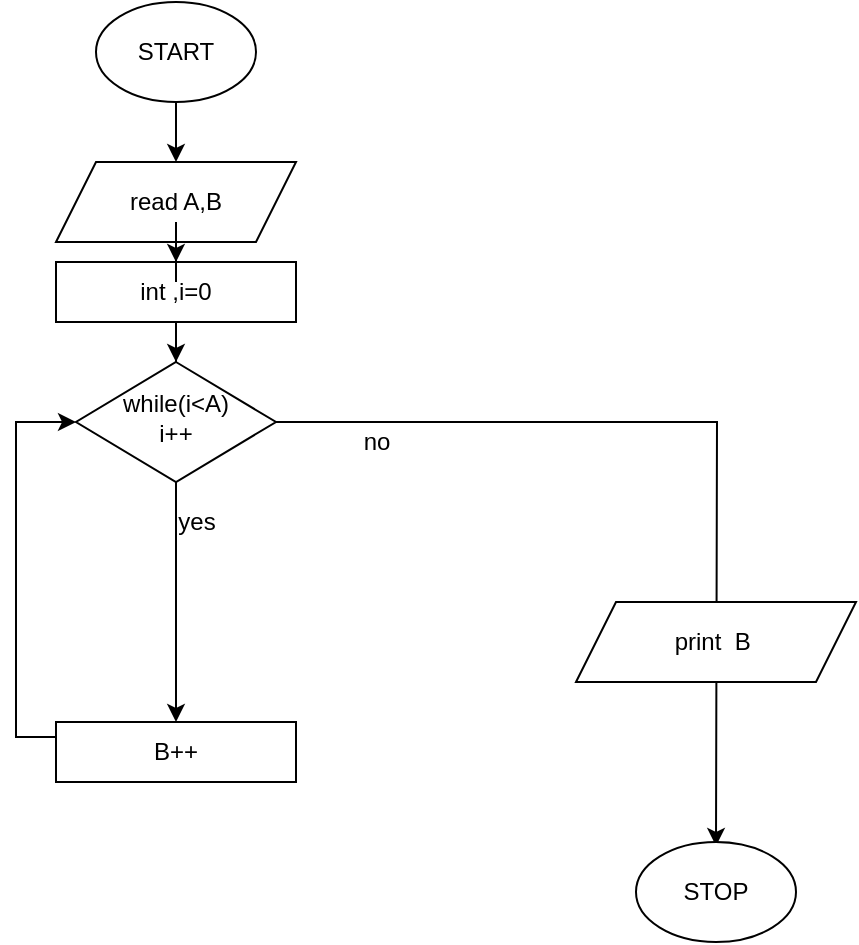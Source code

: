 <mxfile version="13.9.9" type="device"><diagram id="4v37pprIxmpsrXlu7tFO" name="Page-1"><mxGraphModel dx="766" dy="526" grid="1" gridSize="10" guides="1" tooltips="1" connect="1" arrows="1" fold="1" page="1" pageScale="1" pageWidth="850" pageHeight="1100" math="0" shadow="0"><root><mxCell id="0"/><mxCell id="1" parent="0"/><mxCell id="k4vOFVzoxbZmc1bjGyrI-1" style="edgeStyle=orthogonalEdgeStyle;rounded=0;orthogonalLoop=1;jettySize=auto;html=1;exitX=1;exitY=0.5;exitDx=0;exitDy=0;" edge="1" parent="1" source="k4vOFVzoxbZmc1bjGyrI-2"><mxGeometry relative="1" as="geometry"><mxPoint x="490" y="442" as="targetPoint"/></mxGeometry></mxCell><mxCell id="k4vOFVzoxbZmc1bjGyrI-20" style="edgeStyle=orthogonalEdgeStyle;rounded=0;orthogonalLoop=1;jettySize=auto;html=1;exitX=0.5;exitY=1;exitDx=0;exitDy=0;entryX=0.5;entryY=0;entryDx=0;entryDy=0;" edge="1" parent="1" source="k4vOFVzoxbZmc1bjGyrI-2" target="k4vOFVzoxbZmc1bjGyrI-19"><mxGeometry relative="1" as="geometry"/></mxCell><mxCell id="k4vOFVzoxbZmc1bjGyrI-2" value="while(i&amp;lt;A)&lt;br&gt;i++" style="rhombus;whiteSpace=wrap;html=1;shadow=0;fontFamily=Helvetica;fontSize=12;align=center;strokeWidth=1;spacing=6;spacingTop=-4;" vertex="1" parent="1"><mxGeometry x="170" y="200" width="100" height="60" as="geometry"/></mxCell><mxCell id="k4vOFVzoxbZmc1bjGyrI-3" style="edgeStyle=orthogonalEdgeStyle;rounded=0;orthogonalLoop=1;jettySize=auto;html=1;entryX=0.5;entryY=0;entryDx=0;entryDy=0;" edge="1" parent="1" source="k4vOFVzoxbZmc1bjGyrI-4"><mxGeometry relative="1" as="geometry"><mxPoint x="220" y="100" as="targetPoint"/></mxGeometry></mxCell><mxCell id="k4vOFVzoxbZmc1bjGyrI-4" value="START" style="ellipse;whiteSpace=wrap;html=1;" vertex="1" parent="1"><mxGeometry x="180" y="20" width="80" height="50" as="geometry"/></mxCell><mxCell id="k4vOFVzoxbZmc1bjGyrI-5" value="STOP" style="ellipse;whiteSpace=wrap;html=1;" vertex="1" parent="1"><mxGeometry x="450" y="440" width="80" height="50" as="geometry"/></mxCell><mxCell id="k4vOFVzoxbZmc1bjGyrI-6" style="edgeStyle=orthogonalEdgeStyle;rounded=0;orthogonalLoop=1;jettySize=auto;html=1;" edge="1" parent="1" source="k4vOFVzoxbZmc1bjGyrI-11" target="k4vOFVzoxbZmc1bjGyrI-2"><mxGeometry relative="1" as="geometry"><mxPoint x="220" y="160" as="targetPoint"/></mxGeometry></mxCell><mxCell id="k4vOFVzoxbZmc1bjGyrI-7" value="&lt;span&gt;read A,B&lt;/span&gt;" style="shape=parallelogram;perimeter=parallelogramPerimeter;whiteSpace=wrap;html=1;fixedSize=1;" vertex="1" parent="1"><mxGeometry x="160" y="100" width="120" height="40" as="geometry"/></mxCell><mxCell id="k4vOFVzoxbZmc1bjGyrI-8" value="yes" style="text;html=1;align=center;verticalAlign=middle;resizable=0;points=[];autosize=1;" vertex="1" parent="1"><mxGeometry x="215" y="270" width="30" height="20" as="geometry"/></mxCell><mxCell id="k4vOFVzoxbZmc1bjGyrI-10" value="no" style="text;html=1;align=center;verticalAlign=middle;resizable=0;points=[];autosize=1;" vertex="1" parent="1"><mxGeometry x="305" y="230" width="30" height="20" as="geometry"/></mxCell><mxCell id="k4vOFVzoxbZmc1bjGyrI-11" value="int ,i=0" style="rounded=0;whiteSpace=wrap;html=1;" vertex="1" parent="1"><mxGeometry x="160" y="150" width="120" height="30" as="geometry"/></mxCell><mxCell id="k4vOFVzoxbZmc1bjGyrI-12" style="edgeStyle=orthogonalEdgeStyle;rounded=0;orthogonalLoop=1;jettySize=auto;html=1;entryX=0.5;entryY=0;entryDx=0;entryDy=0;" edge="1" parent="1" source="k4vOFVzoxbZmc1bjGyrI-7" target="k4vOFVzoxbZmc1bjGyrI-11"><mxGeometry relative="1" as="geometry"><mxPoint x="220" y="190" as="targetPoint"/><mxPoint x="220" y="140" as="sourcePoint"/></mxGeometry></mxCell><mxCell id="k4vOFVzoxbZmc1bjGyrI-17" value="&lt;span&gt;print&amp;nbsp; B&amp;nbsp;&lt;/span&gt;" style="shape=parallelogram;perimeter=parallelogramPerimeter;whiteSpace=wrap;html=1;fixedSize=1;" vertex="1" parent="1"><mxGeometry x="420" y="320" width="140" height="40" as="geometry"/></mxCell><mxCell id="k4vOFVzoxbZmc1bjGyrI-18" style="edgeStyle=orthogonalEdgeStyle;rounded=0;orthogonalLoop=1;jettySize=auto;html=1;exitX=0;exitY=0.25;exitDx=0;exitDy=0;entryX=0;entryY=0.5;entryDx=0;entryDy=0;" edge="1" parent="1" source="k4vOFVzoxbZmc1bjGyrI-19" target="k4vOFVzoxbZmc1bjGyrI-2"><mxGeometry relative="1" as="geometry"/></mxCell><mxCell id="k4vOFVzoxbZmc1bjGyrI-19" value="&lt;span&gt;B++&lt;/span&gt;" style="rounded=0;whiteSpace=wrap;html=1;" vertex="1" parent="1"><mxGeometry x="160" y="380" width="120" height="30" as="geometry"/></mxCell></root></mxGraphModel></diagram></mxfile>